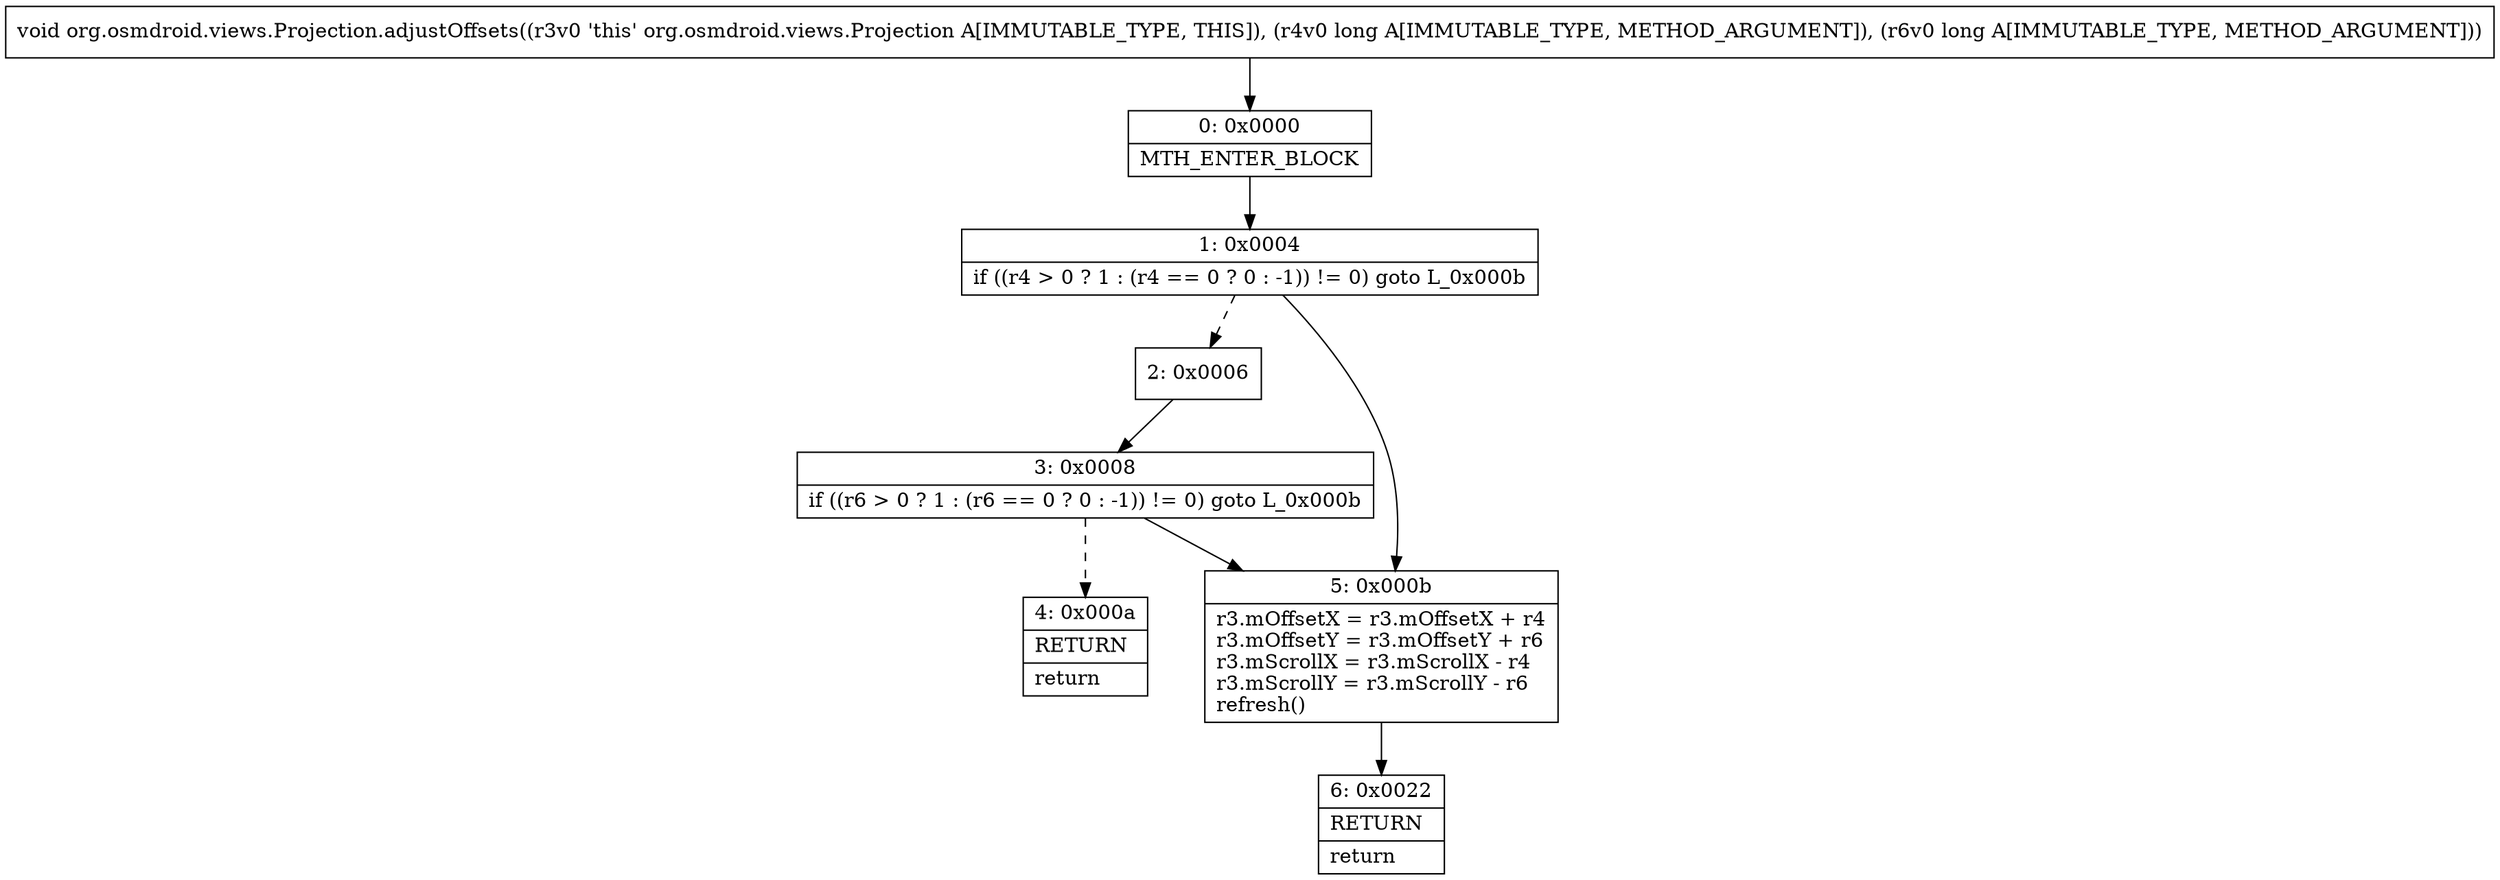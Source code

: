 digraph "CFG fororg.osmdroid.views.Projection.adjustOffsets(JJ)V" {
Node_0 [shape=record,label="{0\:\ 0x0000|MTH_ENTER_BLOCK\l}"];
Node_1 [shape=record,label="{1\:\ 0x0004|if ((r4 \> 0 ? 1 : (r4 == 0 ? 0 : \-1)) != 0) goto L_0x000b\l}"];
Node_2 [shape=record,label="{2\:\ 0x0006}"];
Node_3 [shape=record,label="{3\:\ 0x0008|if ((r6 \> 0 ? 1 : (r6 == 0 ? 0 : \-1)) != 0) goto L_0x000b\l}"];
Node_4 [shape=record,label="{4\:\ 0x000a|RETURN\l|return\l}"];
Node_5 [shape=record,label="{5\:\ 0x000b|r3.mOffsetX = r3.mOffsetX + r4\lr3.mOffsetY = r3.mOffsetY + r6\lr3.mScrollX = r3.mScrollX \- r4\lr3.mScrollY = r3.mScrollY \- r6\lrefresh()\l}"];
Node_6 [shape=record,label="{6\:\ 0x0022|RETURN\l|return\l}"];
MethodNode[shape=record,label="{void org.osmdroid.views.Projection.adjustOffsets((r3v0 'this' org.osmdroid.views.Projection A[IMMUTABLE_TYPE, THIS]), (r4v0 long A[IMMUTABLE_TYPE, METHOD_ARGUMENT]), (r6v0 long A[IMMUTABLE_TYPE, METHOD_ARGUMENT])) }"];
MethodNode -> Node_0;
Node_0 -> Node_1;
Node_1 -> Node_2[style=dashed];
Node_1 -> Node_5;
Node_2 -> Node_3;
Node_3 -> Node_4[style=dashed];
Node_3 -> Node_5;
Node_5 -> Node_6;
}


